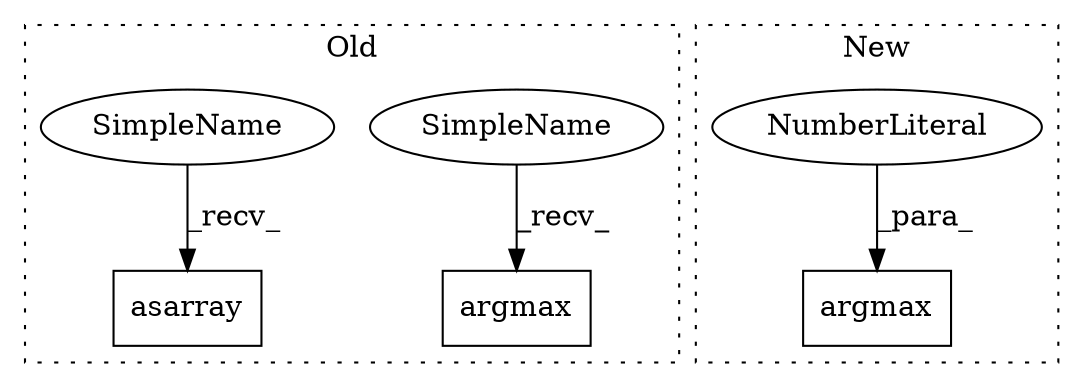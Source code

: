 digraph G {
subgraph cluster0 {
1 [label="asarray" a="32" s="7677,7702" l="8,1" shape="box"];
4 [label="argmax" a="32" s="6672,6706" l="7,1" shape="box"];
5 [label="SimpleName" a="42" s="6666" l="5" shape="ellipse"];
6 [label="SimpleName" a="42" s="7671" l="5" shape="ellipse"];
label = "Old";
style="dotted";
}
subgraph cluster1 {
2 [label="argmax" a="32" s="6931,6954" l="7,1" shape="box"];
3 [label="NumberLiteral" a="34" s="6953" l="1" shape="ellipse"];
label = "New";
style="dotted";
}
3 -> 2 [label="_para_"];
5 -> 4 [label="_recv_"];
6 -> 1 [label="_recv_"];
}